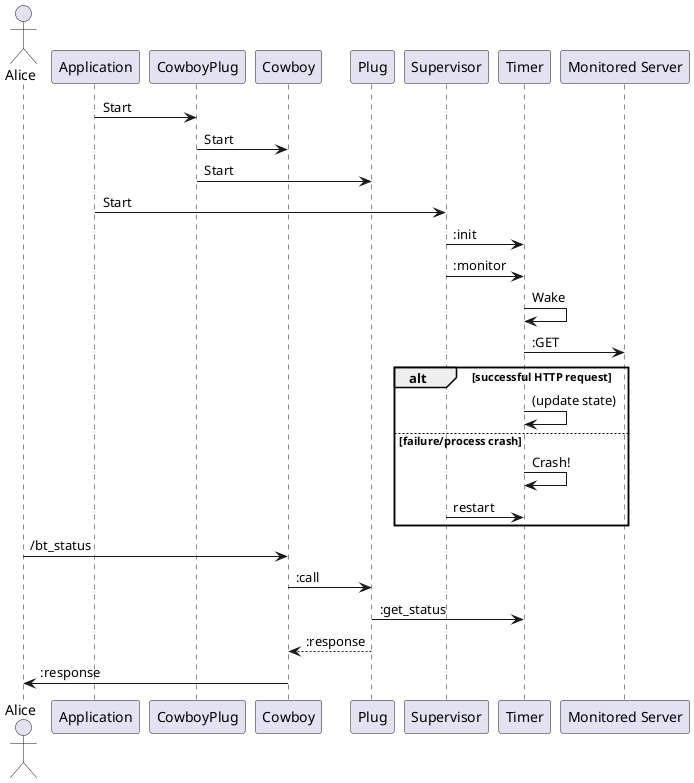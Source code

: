@startuml

actor Alice
Application -> CowboyPlug: Start
CowboyPlug -> Cowboy: Start
CowboyPlug -> Plug: Start
Application -> Supervisor: Start
Supervisor -> Timer: :init
Supervisor -> Timer: :monitor
Timer -> Timer: Wake
Timer -> "Monitored Server": :GET
alt successful HTTP request
Timer -> Timer: (update state)
else failure/process crash
Timer -> Timer: Crash!
Supervisor -> Timer:restart
end
Alice -> Cowboy: /bt_status
Cowboy -> Plug: :call
Plug -> Timer: :get_status
Plug  --> Cowboy: :response
Cowboy -> Alice: :response
@enduml